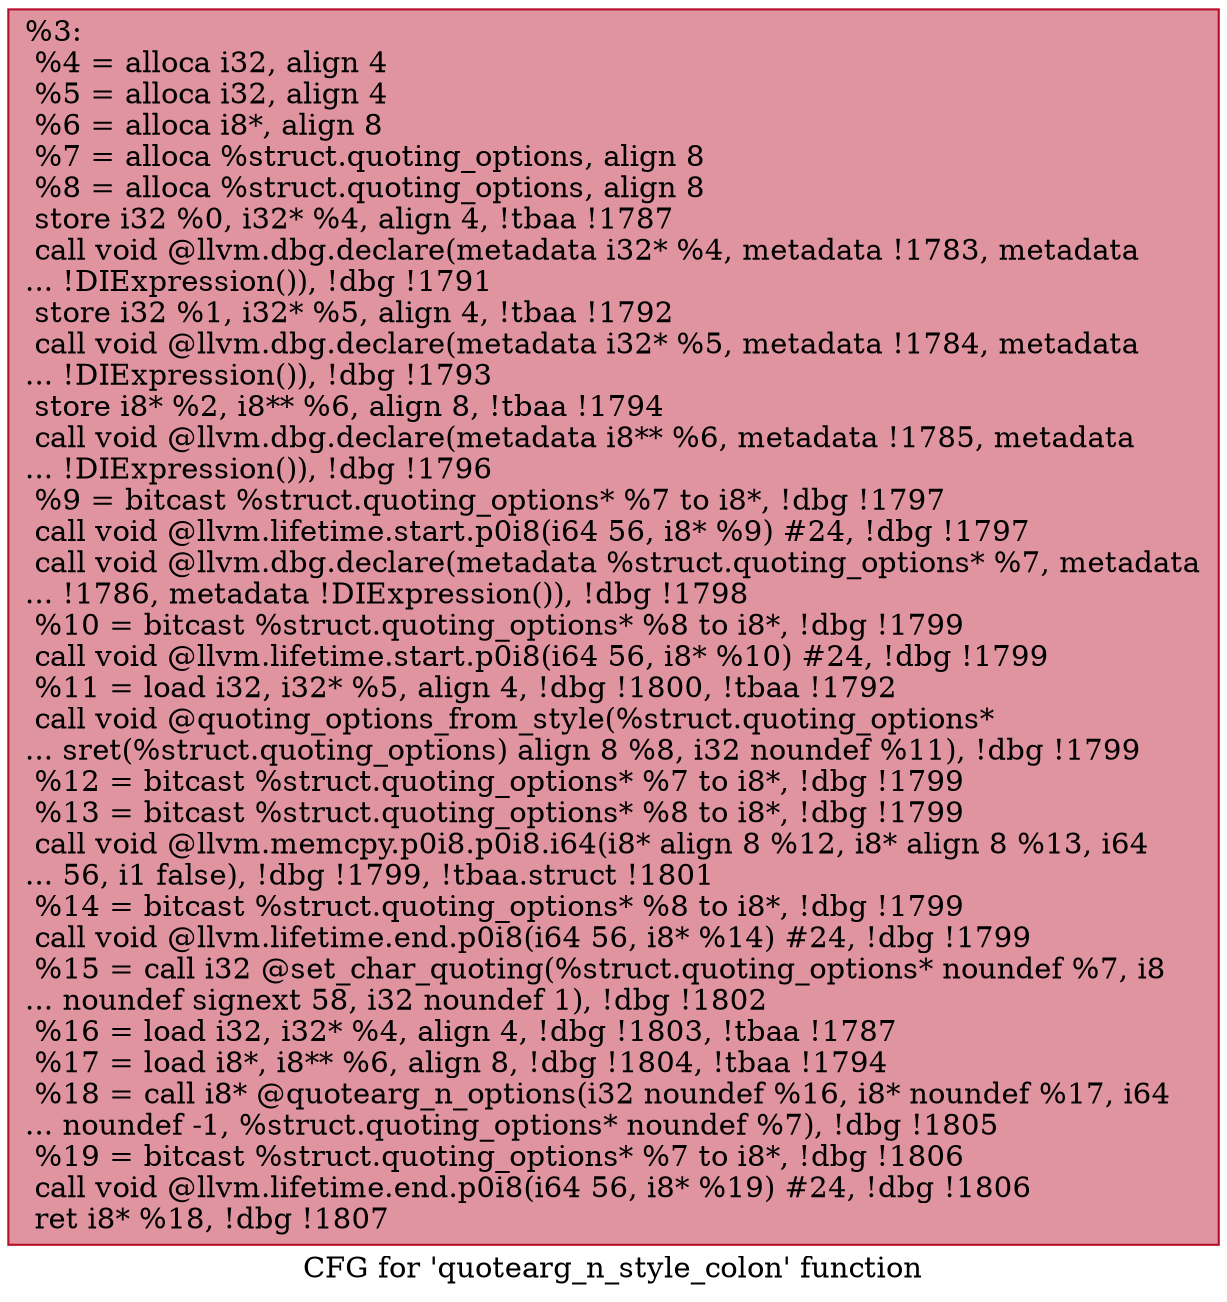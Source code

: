 digraph "CFG for 'quotearg_n_style_colon' function" {
	label="CFG for 'quotearg_n_style_colon' function";

	Node0x2784280 [shape=record,color="#b70d28ff", style=filled, fillcolor="#b70d2870",label="{%3:\l  %4 = alloca i32, align 4\l  %5 = alloca i32, align 4\l  %6 = alloca i8*, align 8\l  %7 = alloca %struct.quoting_options, align 8\l  %8 = alloca %struct.quoting_options, align 8\l  store i32 %0, i32* %4, align 4, !tbaa !1787\l  call void @llvm.dbg.declare(metadata i32* %4, metadata !1783, metadata\l... !DIExpression()), !dbg !1791\l  store i32 %1, i32* %5, align 4, !tbaa !1792\l  call void @llvm.dbg.declare(metadata i32* %5, metadata !1784, metadata\l... !DIExpression()), !dbg !1793\l  store i8* %2, i8** %6, align 8, !tbaa !1794\l  call void @llvm.dbg.declare(metadata i8** %6, metadata !1785, metadata\l... !DIExpression()), !dbg !1796\l  %9 = bitcast %struct.quoting_options* %7 to i8*, !dbg !1797\l  call void @llvm.lifetime.start.p0i8(i64 56, i8* %9) #24, !dbg !1797\l  call void @llvm.dbg.declare(metadata %struct.quoting_options* %7, metadata\l... !1786, metadata !DIExpression()), !dbg !1798\l  %10 = bitcast %struct.quoting_options* %8 to i8*, !dbg !1799\l  call void @llvm.lifetime.start.p0i8(i64 56, i8* %10) #24, !dbg !1799\l  %11 = load i32, i32* %5, align 4, !dbg !1800, !tbaa !1792\l  call void @quoting_options_from_style(%struct.quoting_options*\l... sret(%struct.quoting_options) align 8 %8, i32 noundef %11), !dbg !1799\l  %12 = bitcast %struct.quoting_options* %7 to i8*, !dbg !1799\l  %13 = bitcast %struct.quoting_options* %8 to i8*, !dbg !1799\l  call void @llvm.memcpy.p0i8.p0i8.i64(i8* align 8 %12, i8* align 8 %13, i64\l... 56, i1 false), !dbg !1799, !tbaa.struct !1801\l  %14 = bitcast %struct.quoting_options* %8 to i8*, !dbg !1799\l  call void @llvm.lifetime.end.p0i8(i64 56, i8* %14) #24, !dbg !1799\l  %15 = call i32 @set_char_quoting(%struct.quoting_options* noundef %7, i8\l... noundef signext 58, i32 noundef 1), !dbg !1802\l  %16 = load i32, i32* %4, align 4, !dbg !1803, !tbaa !1787\l  %17 = load i8*, i8** %6, align 8, !dbg !1804, !tbaa !1794\l  %18 = call i8* @quotearg_n_options(i32 noundef %16, i8* noundef %17, i64\l... noundef -1, %struct.quoting_options* noundef %7), !dbg !1805\l  %19 = bitcast %struct.quoting_options* %7 to i8*, !dbg !1806\l  call void @llvm.lifetime.end.p0i8(i64 56, i8* %19) #24, !dbg !1806\l  ret i8* %18, !dbg !1807\l}"];
}
